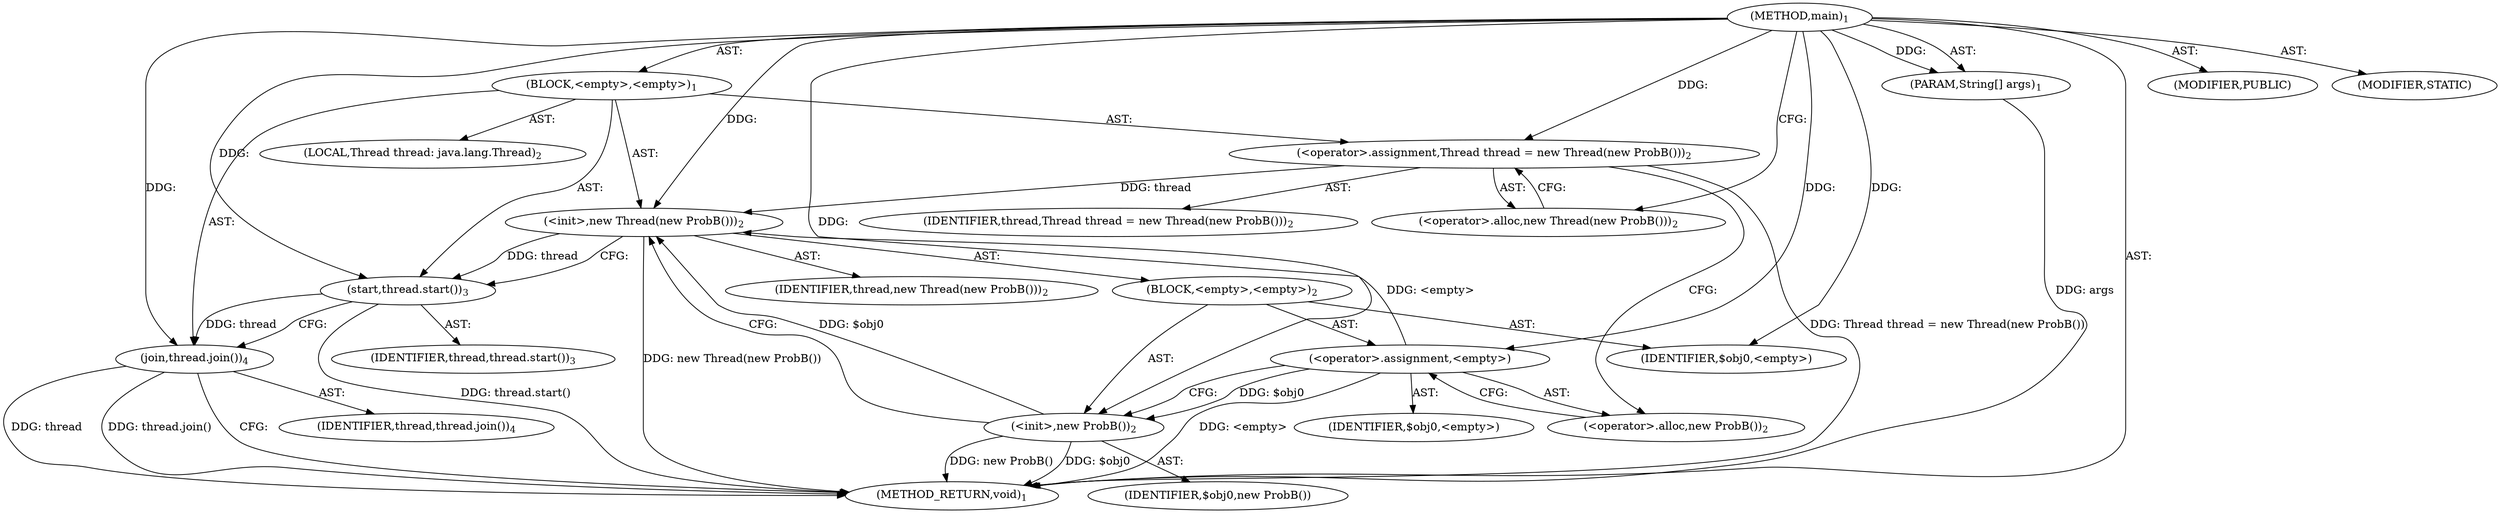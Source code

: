 digraph "main" {  
"19" [label = <(METHOD,main)<SUB>1</SUB>> ]
"20" [label = <(PARAM,String[] args)<SUB>1</SUB>> ]
"21" [label = <(BLOCK,&lt;empty&gt;,&lt;empty&gt;)<SUB>1</SUB>> ]
"4" [label = <(LOCAL,Thread thread: java.lang.Thread)<SUB>2</SUB>> ]
"22" [label = <(&lt;operator&gt;.assignment,Thread thread = new Thread(new ProbB()))<SUB>2</SUB>> ]
"23" [label = <(IDENTIFIER,thread,Thread thread = new Thread(new ProbB()))<SUB>2</SUB>> ]
"24" [label = <(&lt;operator&gt;.alloc,new Thread(new ProbB()))<SUB>2</SUB>> ]
"25" [label = <(&lt;init&gt;,new Thread(new ProbB()))<SUB>2</SUB>> ]
"3" [label = <(IDENTIFIER,thread,new Thread(new ProbB()))<SUB>2</SUB>> ]
"26" [label = <(BLOCK,&lt;empty&gt;,&lt;empty&gt;)<SUB>2</SUB>> ]
"27" [label = <(&lt;operator&gt;.assignment,&lt;empty&gt;)> ]
"28" [label = <(IDENTIFIER,$obj0,&lt;empty&gt;)> ]
"29" [label = <(&lt;operator&gt;.alloc,new ProbB())<SUB>2</SUB>> ]
"30" [label = <(&lt;init&gt;,new ProbB())<SUB>2</SUB>> ]
"31" [label = <(IDENTIFIER,$obj0,new ProbB())> ]
"32" [label = <(IDENTIFIER,$obj0,&lt;empty&gt;)> ]
"33" [label = <(start,thread.start())<SUB>3</SUB>> ]
"34" [label = <(IDENTIFIER,thread,thread.start())<SUB>3</SUB>> ]
"35" [label = <(join,thread.join())<SUB>4</SUB>> ]
"36" [label = <(IDENTIFIER,thread,thread.join())<SUB>4</SUB>> ]
"37" [label = <(MODIFIER,PUBLIC)> ]
"38" [label = <(MODIFIER,STATIC)> ]
"39" [label = <(METHOD_RETURN,void)<SUB>1</SUB>> ]
  "19" -> "20"  [ label = "AST: "] 
  "19" -> "21"  [ label = "AST: "] 
  "19" -> "37"  [ label = "AST: "] 
  "19" -> "38"  [ label = "AST: "] 
  "19" -> "39"  [ label = "AST: "] 
  "21" -> "4"  [ label = "AST: "] 
  "21" -> "22"  [ label = "AST: "] 
  "21" -> "25"  [ label = "AST: "] 
  "21" -> "33"  [ label = "AST: "] 
  "21" -> "35"  [ label = "AST: "] 
  "22" -> "23"  [ label = "AST: "] 
  "22" -> "24"  [ label = "AST: "] 
  "25" -> "3"  [ label = "AST: "] 
  "25" -> "26"  [ label = "AST: "] 
  "26" -> "27"  [ label = "AST: "] 
  "26" -> "30"  [ label = "AST: "] 
  "26" -> "32"  [ label = "AST: "] 
  "27" -> "28"  [ label = "AST: "] 
  "27" -> "29"  [ label = "AST: "] 
  "30" -> "31"  [ label = "AST: "] 
  "33" -> "34"  [ label = "AST: "] 
  "35" -> "36"  [ label = "AST: "] 
  "22" -> "29"  [ label = "CFG: "] 
  "25" -> "33"  [ label = "CFG: "] 
  "33" -> "35"  [ label = "CFG: "] 
  "35" -> "39"  [ label = "CFG: "] 
  "24" -> "22"  [ label = "CFG: "] 
  "27" -> "30"  [ label = "CFG: "] 
  "30" -> "25"  [ label = "CFG: "] 
  "29" -> "27"  [ label = "CFG: "] 
  "19" -> "24"  [ label = "CFG: "] 
  "20" -> "39"  [ label = "DDG: args"] 
  "22" -> "39"  [ label = "DDG: Thread thread = new Thread(new ProbB())"] 
  "27" -> "39"  [ label = "DDG: &lt;empty&gt;"] 
  "30" -> "39"  [ label = "DDG: $obj0"] 
  "30" -> "39"  [ label = "DDG: new ProbB()"] 
  "25" -> "39"  [ label = "DDG: new Thread(new ProbB())"] 
  "33" -> "39"  [ label = "DDG: thread.start()"] 
  "35" -> "39"  [ label = "DDG: thread"] 
  "35" -> "39"  [ label = "DDG: thread.join()"] 
  "19" -> "20"  [ label = "DDG: "] 
  "19" -> "22"  [ label = "DDG: "] 
  "22" -> "25"  [ label = "DDG: thread"] 
  "19" -> "25"  [ label = "DDG: "] 
  "27" -> "25"  [ label = "DDG: &lt;empty&gt;"] 
  "30" -> "25"  [ label = "DDG: $obj0"] 
  "25" -> "33"  [ label = "DDG: thread"] 
  "19" -> "33"  [ label = "DDG: "] 
  "33" -> "35"  [ label = "DDG: thread"] 
  "19" -> "35"  [ label = "DDG: "] 
  "19" -> "27"  [ label = "DDG: "] 
  "19" -> "32"  [ label = "DDG: "] 
  "27" -> "30"  [ label = "DDG: $obj0"] 
  "19" -> "30"  [ label = "DDG: "] 
}
